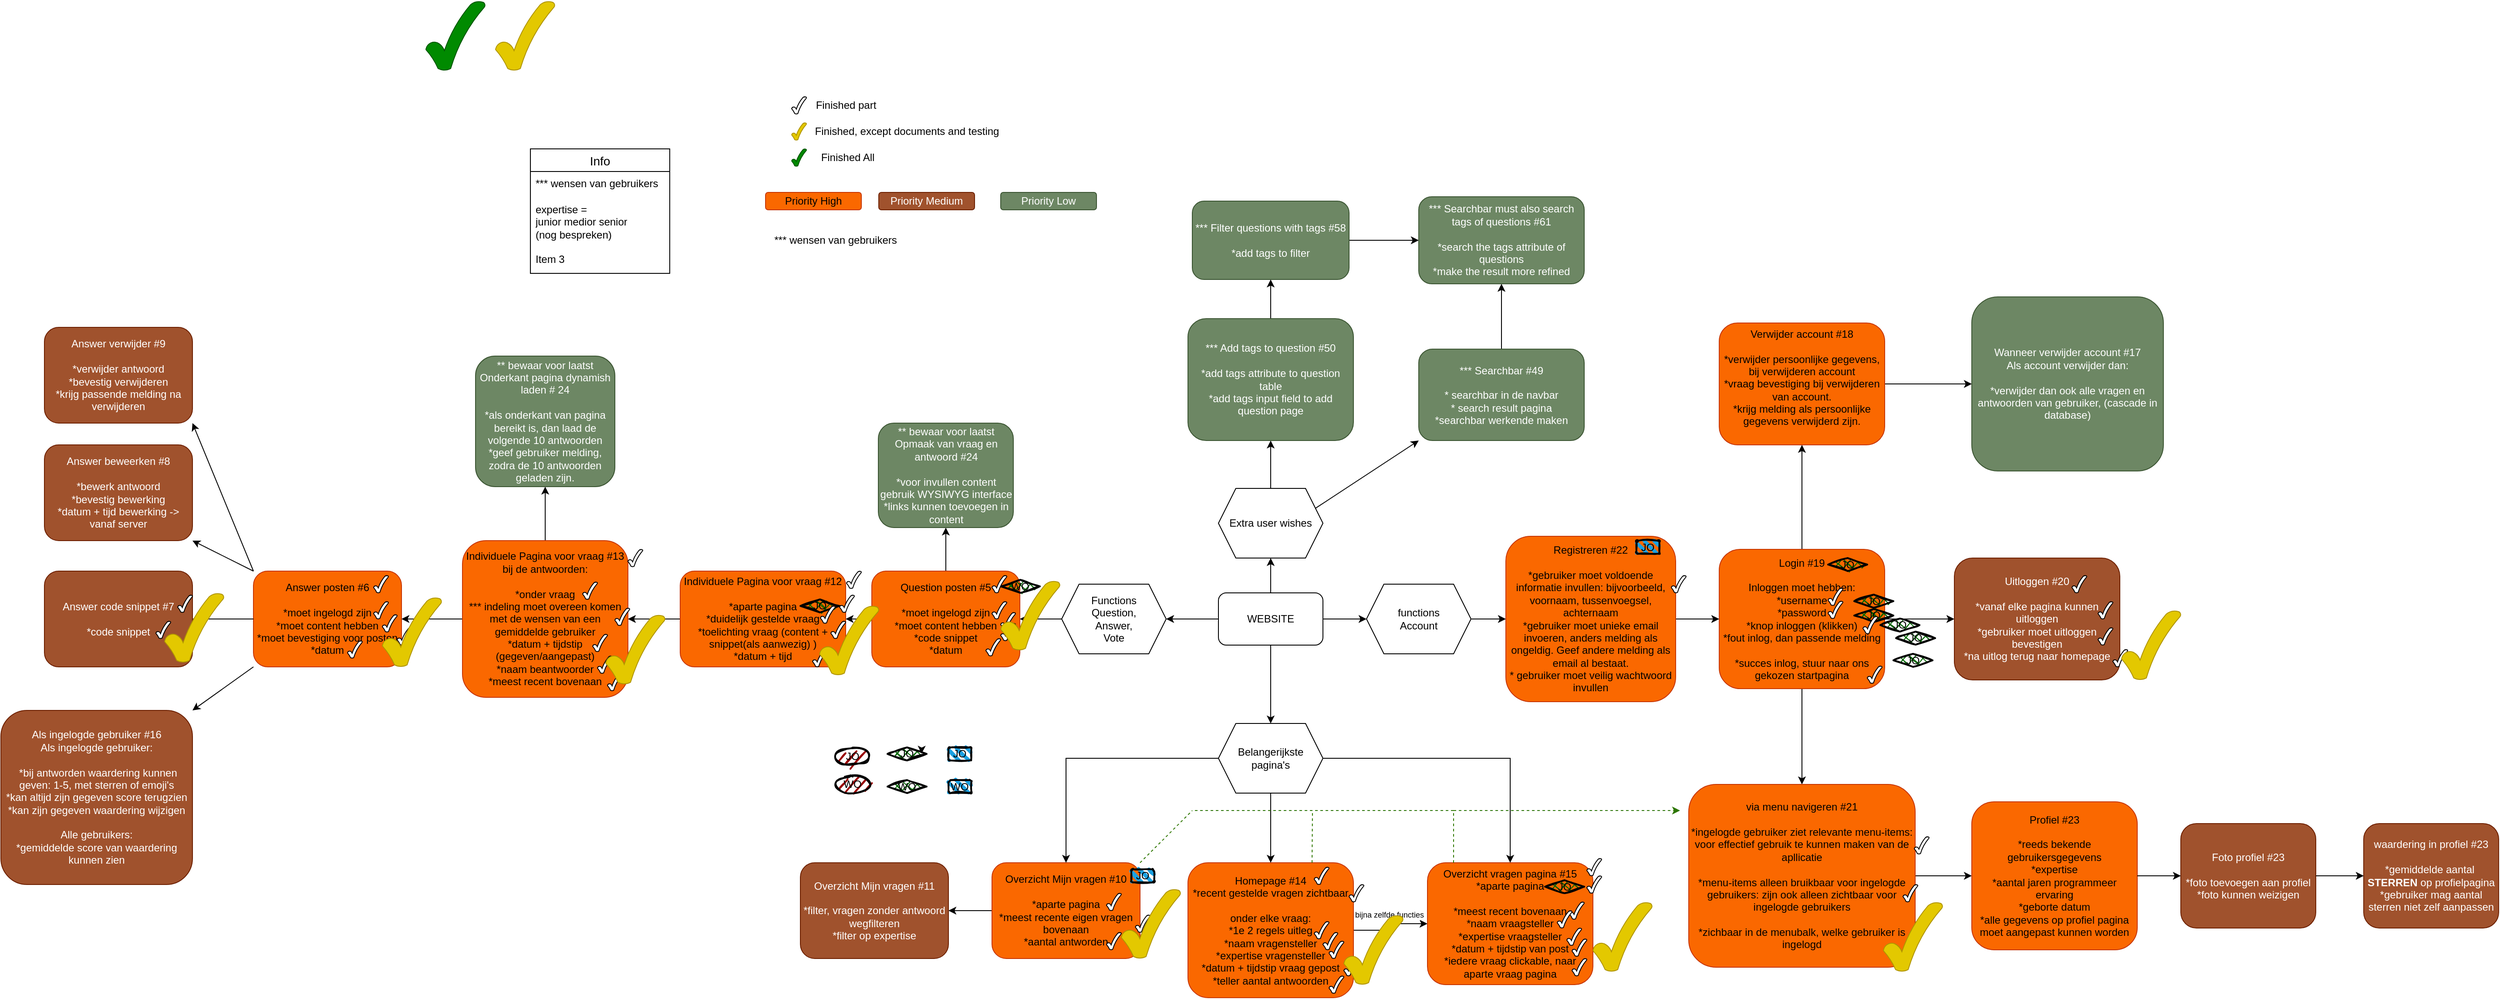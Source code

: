 <mxfile version="22.1.2" type="device">
  <diagram id="6a731a19-8d31-9384-78a2-239565b7b9f0" name="Page-1">
    <mxGraphModel dx="2351" dy="1517" grid="1" gridSize="10" guides="1" tooltips="1" connect="1" arrows="1" fold="1" page="1" pageScale="1" pageWidth="1169" pageHeight="827" background="none" math="0" shadow="0">
      <root>
        <mxCell id="0" />
        <mxCell id="1" parent="0" />
        <mxCell id="FL3YbgtqlbnrUZLv0sxy-45" style="edgeStyle=orthogonalEdgeStyle;rounded=0;orthogonalLoop=1;jettySize=auto;html=1;" parent="1" source="M_1OYRwfYRD-l1oRpGzC-1781" target="FL3YbgtqlbnrUZLv0sxy-44" edge="1">
          <mxGeometry relative="1" as="geometry" />
        </mxCell>
        <mxCell id="Dk5RrPsjVT2pVgMSKJrc-2" style="edgeStyle=orthogonalEdgeStyle;rounded=0;orthogonalLoop=1;jettySize=auto;html=1;" parent="1" source="M_1OYRwfYRD-l1oRpGzC-1781" target="Dk5RrPsjVT2pVgMSKJrc-1" edge="1">
          <mxGeometry relative="1" as="geometry" />
        </mxCell>
        <mxCell id="Dk5RrPsjVT2pVgMSKJrc-17" style="edgeStyle=orthogonalEdgeStyle;rounded=0;orthogonalLoop=1;jettySize=auto;html=1;" parent="1" source="M_1OYRwfYRD-l1oRpGzC-1781" target="Dk5RrPsjVT2pVgMSKJrc-16" edge="1">
          <mxGeometry relative="1" as="geometry" />
        </mxCell>
        <mxCell id="Dk5RrPsjVT2pVgMSKJrc-20" style="edgeStyle=orthogonalEdgeStyle;rounded=0;orthogonalLoop=1;jettySize=auto;html=1;" parent="1" source="M_1OYRwfYRD-l1oRpGzC-1781" target="Dk5RrPsjVT2pVgMSKJrc-19" edge="1">
          <mxGeometry relative="1" as="geometry" />
        </mxCell>
        <mxCell id="M_1OYRwfYRD-l1oRpGzC-1781" value="WEBSITE" style="rounded=1;whiteSpace=wrap;html=1;" parent="1" vertex="1">
          <mxGeometry x="510" y="310" width="120" height="60" as="geometry" />
        </mxCell>
        <mxCell id="FL3YbgtqlbnrUZLv0sxy-42" style="edgeStyle=orthogonalEdgeStyle;rounded=0;orthogonalLoop=1;jettySize=auto;html=1;" parent="1" source="M_1OYRwfYRD-l1oRpGzC-1782" target="M_1OYRwfYRD-l1oRpGzC-1803" edge="1">
          <mxGeometry relative="1" as="geometry" />
        </mxCell>
        <mxCell id="FL3YbgtqlbnrUZLv0sxy-88" style="edgeStyle=orthogonalEdgeStyle;rounded=0;orthogonalLoop=1;jettySize=auto;html=1;" parent="1" source="M_1OYRwfYRD-l1oRpGzC-1782" target="FL3YbgtqlbnrUZLv0sxy-39" edge="1">
          <mxGeometry relative="1" as="geometry" />
        </mxCell>
        <mxCell id="M_1OYRwfYRD-l1oRpGzC-1782" value="Question posten #5&lt;br&gt;&lt;br&gt;*moet ingelogd zijn&lt;br&gt;*moet content hebben&lt;br&gt;*code snippet&lt;br&gt;*datum" style="rounded=1;whiteSpace=wrap;html=1;fillColor=#fa6800;strokeColor=#C73500;fontColor=#000000;" parent="1" vertex="1">
          <mxGeometry x="112" y="285" width="170" height="110" as="geometry" />
        </mxCell>
        <mxCell id="M_1OYRwfYRD-l1oRpGzC-1783" value="Answer posten #6&lt;br&gt;&lt;br&gt;*moet ingelogd zijn&lt;br&gt;*moet content hebben&lt;br&gt;*moet bevestiging voor posten&lt;br&gt;*datum" style="rounded=1;whiteSpace=wrap;html=1;fillColor=#fa6800;strokeColor=#C73500;fontColor=#000000;" parent="1" vertex="1">
          <mxGeometry x="-598" y="285" width="170" height="110" as="geometry" />
        </mxCell>
        <mxCell id="M_1OYRwfYRD-l1oRpGzC-1789" value="Answer code snippet #7&lt;br&gt;&lt;br&gt;*code snippet" style="rounded=1;whiteSpace=wrap;html=1;fillColor=#a0522d;strokeColor=#6D1F00;fontColor=#ffffff;" parent="1" vertex="1">
          <mxGeometry x="-838" y="285" width="170" height="110" as="geometry" />
        </mxCell>
        <mxCell id="M_1OYRwfYRD-l1oRpGzC-1790" value="" style="endArrow=classic;html=1;rounded=0;exitX=0;exitY=0.5;exitDx=0;exitDy=0;entryX=1;entryY=0.5;entryDx=0;entryDy=0;" parent="1" source="M_1OYRwfYRD-l1oRpGzC-1783" target="M_1OYRwfYRD-l1oRpGzC-1789" edge="1">
          <mxGeometry width="50" height="50" relative="1" as="geometry">
            <mxPoint x="-478" y="445" as="sourcePoint" />
            <mxPoint x="-428" y="395" as="targetPoint" />
          </mxGeometry>
        </mxCell>
        <mxCell id="M_1OYRwfYRD-l1oRpGzC-1791" value="Priority High" style="rounded=1;whiteSpace=wrap;html=1;fillColor=#fa6800;strokeColor=#C73500;fontColor=#000000;" parent="1" vertex="1">
          <mxGeometry x="-10" y="-150" width="110" height="20" as="geometry" />
        </mxCell>
        <mxCell id="M_1OYRwfYRD-l1oRpGzC-1792" value="Priority Medium" style="rounded=1;whiteSpace=wrap;html=1;fillColor=#a0522d;strokeColor=#6D1F00;fontColor=#ffffff;" parent="1" vertex="1">
          <mxGeometry x="120" y="-150" width="110" height="20" as="geometry" />
        </mxCell>
        <mxCell id="M_1OYRwfYRD-l1oRpGzC-1793" value="Priority Low" style="rounded=1;whiteSpace=wrap;html=1;fillColor=#6d8764;strokeColor=#3A5431;fontColor=#ffffff;" parent="1" vertex="1">
          <mxGeometry x="260" y="-150" width="110" height="20" as="geometry" />
        </mxCell>
        <mxCell id="M_1OYRwfYRD-l1oRpGzC-1794" value="Answer beweerken #8&lt;br&gt;&lt;br&gt;*bewerk antwoord&lt;br&gt;*bevestig bewerking&lt;br&gt;*datum + tijd bewerking -&amp;gt; vanaf server" style="rounded=1;whiteSpace=wrap;html=1;fillColor=#a0522d;strokeColor=#6D1F00;fontColor=#ffffff;" parent="1" vertex="1">
          <mxGeometry x="-838" y="140" width="170" height="110" as="geometry" />
        </mxCell>
        <mxCell id="M_1OYRwfYRD-l1oRpGzC-1796" value="Answer verwijder #9&lt;br&gt;&lt;br&gt;*verwijder antwoord&lt;br&gt;*bevestig verwijderen&lt;br&gt;*krijg passende melding na verwijderen" style="rounded=1;whiteSpace=wrap;html=1;fillColor=#a0522d;strokeColor=#6D1F00;fontColor=#ffffff;" parent="1" vertex="1">
          <mxGeometry x="-838" y="5" width="170" height="110" as="geometry" />
        </mxCell>
        <mxCell id="FL3YbgtqlbnrUZLv0sxy-50" style="edgeStyle=orthogonalEdgeStyle;rounded=0;orthogonalLoop=1;jettySize=auto;html=1;" parent="1" source="M_1OYRwfYRD-l1oRpGzC-1798" target="M_1OYRwfYRD-l1oRpGzC-1801" edge="1">
          <mxGeometry relative="1" as="geometry" />
        </mxCell>
        <mxCell id="M_1OYRwfYRD-l1oRpGzC-1798" value="Overzicht Mijn vragen #10&lt;br&gt;&lt;br&gt;*aparte pagina&lt;br&gt;*meest recente eigen vragen bovenaan&lt;br&gt;*aantal antworden" style="rounded=1;whiteSpace=wrap;html=1;fillColor=#fa6800;strokeColor=#C73500;fontColor=#000000;" parent="1" vertex="1">
          <mxGeometry x="250" y="620" width="170" height="110" as="geometry" />
        </mxCell>
        <mxCell id="M_1OYRwfYRD-l1oRpGzC-1801" value="Overzicht Mijn vragen #11&lt;br&gt;&lt;br&gt;*filter, vragen zonder antwoord wegfilteren&lt;br&gt;*filter op expertise" style="rounded=1;whiteSpace=wrap;html=1;fillColor=#a0522d;strokeColor=#6D1F00;fontColor=#ffffff;" parent="1" vertex="1">
          <mxGeometry x="30" y="620" width="170" height="110" as="geometry" />
        </mxCell>
        <mxCell id="FL3YbgtqlbnrUZLv0sxy-5" style="edgeStyle=orthogonalEdgeStyle;rounded=0;orthogonalLoop=1;jettySize=auto;html=1;entryX=1;entryY=0.5;entryDx=0;entryDy=0;" parent="1" source="M_1OYRwfYRD-l1oRpGzC-1803" target="FL3YbgtqlbnrUZLv0sxy-4" edge="1">
          <mxGeometry relative="1" as="geometry" />
        </mxCell>
        <mxCell id="M_1OYRwfYRD-l1oRpGzC-1803" value="Individuele Pagina voor vraag #12&lt;br&gt;&lt;br&gt;*aparte pagina&lt;br&gt;*duidelijk gestelde vraag&lt;br&gt;*toelichting vraag (content + snippet(als aanwezig) )&lt;br&gt;*datum + tijd" style="rounded=1;whiteSpace=wrap;html=1;fillColor=#fa6800;strokeColor=#C73500;fontColor=#000000;" parent="1" vertex="1">
          <mxGeometry x="-108" y="285" width="190" height="110" as="geometry" />
        </mxCell>
        <mxCell id="FL3YbgtqlbnrUZLv0sxy-43" style="edgeStyle=orthogonalEdgeStyle;rounded=0;orthogonalLoop=1;jettySize=auto;html=1;" parent="1" source="FL3YbgtqlbnrUZLv0sxy-4" target="M_1OYRwfYRD-l1oRpGzC-1783" edge="1">
          <mxGeometry relative="1" as="geometry" />
        </mxCell>
        <mxCell id="FL3YbgtqlbnrUZLv0sxy-89" style="edgeStyle=orthogonalEdgeStyle;rounded=0;orthogonalLoop=1;jettySize=auto;html=1;" parent="1" source="FL3YbgtqlbnrUZLv0sxy-4" target="FL3YbgtqlbnrUZLv0sxy-40" edge="1">
          <mxGeometry relative="1" as="geometry" />
        </mxCell>
        <mxCell id="FL3YbgtqlbnrUZLv0sxy-4" value="Individuele Pagina voor vraag #13&lt;br&gt;bij de antwoorden:&lt;br&gt;&lt;br&gt;*onder vraag&lt;br&gt;*** indeling moet overeen komen met de wensen van een gemiddelde gebruiker&lt;br&gt;*datum + tijdstip (gegeven/aangepast)&lt;br&gt;*naam beantwoorder&lt;br&gt;*meest recent bovenaan" style="rounded=1;whiteSpace=wrap;html=1;fillColor=#fa6800;strokeColor=#C73500;fontColor=#000000;" parent="1" vertex="1">
          <mxGeometry x="-358" y="250" width="190" height="180" as="geometry" />
        </mxCell>
        <mxCell id="FL3YbgtqlbnrUZLv0sxy-6" value="*** wensen van gebruikers" style="text;html=1;align=center;verticalAlign=middle;resizable=0;points=[];autosize=1;strokeColor=none;fillColor=none;" parent="1" vertex="1">
          <mxGeometry x="-10" y="-110" width="160" height="30" as="geometry" />
        </mxCell>
        <mxCell id="FL3YbgtqlbnrUZLv0sxy-18" style="edgeStyle=orthogonalEdgeStyle;rounded=0;orthogonalLoop=1;jettySize=auto;html=1;" parent="1" source="FL3YbgtqlbnrUZLv0sxy-7" target="FL3YbgtqlbnrUZLv0sxy-9" edge="1">
          <mxGeometry relative="1" as="geometry" />
        </mxCell>
        <mxCell id="FL3YbgtqlbnrUZLv0sxy-19" value="bijna zelfde functies" style="edgeLabel;html=1;align=center;verticalAlign=middle;resizable=0;points=[];fontSize=9;" parent="FL3YbgtqlbnrUZLv0sxy-18" vertex="1" connectable="0">
          <mxGeometry x="0.195" y="3" relative="1" as="geometry">
            <mxPoint x="-7" y="-7" as="offset" />
          </mxGeometry>
        </mxCell>
        <mxCell id="FL3YbgtqlbnrUZLv0sxy-7" value="Homepage #14&lt;br&gt;*recent gestelde vragen zichtbaar&lt;br&gt;&lt;br&gt;onder elke vraag:&lt;br&gt;*1e 2 regels uitleg&lt;br&gt;*naam vragensteller&lt;br&gt;*expertise vragensteller&lt;br&gt;*datum + tijdstip vraag gepost&lt;br&gt;*teller aantal antwoorden" style="rounded=1;whiteSpace=wrap;html=1;fillColor=#fa6800;strokeColor=#C73500;fontColor=#000000;" parent="1" vertex="1">
          <mxGeometry x="475" y="620" width="190" height="155" as="geometry" />
        </mxCell>
        <mxCell id="FL3YbgtqlbnrUZLv0sxy-9" value="Overzicht vragen pagina #15&lt;br&gt;*aparte pagina&lt;br&gt;&lt;br&gt;*meest recent bovenaan&lt;br&gt;*naam vraagsteller&lt;br&gt;*expertise vraagsteller&lt;br&gt;*datum + tijdstip van post&lt;br&gt;*iedere vraag clickable, naar aparte vraag pagina" style="rounded=1;whiteSpace=wrap;html=1;fillColor=#fa6800;strokeColor=#C73500;fontColor=#000000;" parent="1" vertex="1">
          <mxGeometry x="750" y="620" width="190" height="140" as="geometry" />
        </mxCell>
        <mxCell id="FL3YbgtqlbnrUZLv0sxy-14" value="Info" style="swimlane;fontStyle=0;childLayout=stackLayout;horizontal=1;startSize=26;horizontalStack=0;resizeParent=1;resizeParentMax=0;resizeLast=0;collapsible=1;marginBottom=0;align=center;fontSize=14;" parent="1" vertex="1">
          <mxGeometry x="-280" y="-200" width="160" height="143" as="geometry" />
        </mxCell>
        <mxCell id="FL3YbgtqlbnrUZLv0sxy-15" value="*** wensen van gebruikers" style="text;strokeColor=none;fillColor=none;spacingLeft=4;spacingRight=4;overflow=hidden;rotatable=0;points=[[0,0.5],[1,0.5]];portConstraint=eastwest;fontSize=12;whiteSpace=wrap;html=1;" parent="FL3YbgtqlbnrUZLv0sxy-14" vertex="1">
          <mxGeometry y="26" width="160" height="30" as="geometry" />
        </mxCell>
        <mxCell id="FL3YbgtqlbnrUZLv0sxy-16" value="expertise = &lt;br&gt;junior medior senior &lt;br&gt;(nog bespreken)" style="text;strokeColor=none;fillColor=none;spacingLeft=4;spacingRight=4;overflow=hidden;rotatable=0;points=[[0,0.5],[1,0.5]];portConstraint=eastwest;fontSize=12;whiteSpace=wrap;html=1;" parent="FL3YbgtqlbnrUZLv0sxy-14" vertex="1">
          <mxGeometry y="56" width="160" height="57" as="geometry" />
        </mxCell>
        <mxCell id="FL3YbgtqlbnrUZLv0sxy-17" value="Item 3" style="text;strokeColor=none;fillColor=none;spacingLeft=4;spacingRight=4;overflow=hidden;rotatable=0;points=[[0,0.5],[1,0.5]];portConstraint=eastwest;fontSize=12;whiteSpace=wrap;html=1;" parent="FL3YbgtqlbnrUZLv0sxy-14" vertex="1">
          <mxGeometry y="113" width="160" height="30" as="geometry" />
        </mxCell>
        <mxCell id="FL3YbgtqlbnrUZLv0sxy-20" value="Als ingelogde gebruiker #16&lt;br&gt;Als ingelogde gebruiker:&lt;br&gt;&lt;br&gt;&amp;nbsp;*bij antworden waardering kunnen geven: 1-5, met sterren of emoji&#39;s&lt;br&gt;*kan altijd zijn gegeven score terugzien&lt;br&gt;*kan zijn gegeven waardering wijzigen&lt;br&gt;&lt;br&gt;Alle gebruikers:&lt;br&gt;*gemiddelde score van waardering kunnen zien" style="rounded=1;whiteSpace=wrap;html=1;fillColor=#a0522d;strokeColor=#6D1F00;fontColor=#ffffff;" parent="1" vertex="1">
          <mxGeometry x="-888" y="445" width="220" height="200" as="geometry" />
        </mxCell>
        <mxCell id="FL3YbgtqlbnrUZLv0sxy-23" value="Wanneer verwijder account #17&lt;br&gt;Als account verwijder dan:&lt;br&gt;&lt;br&gt;*verwijder dan ook alle vragen en antwoorden van gebruiker, (cascade in database)" style="rounded=1;whiteSpace=wrap;html=1;fillColor=#6d8764;strokeColor=#3A5431;fontColor=#ffffff;" parent="1" vertex="1">
          <mxGeometry x="1375" y="-30" width="220" height="200" as="geometry" />
        </mxCell>
        <mxCell id="FL3YbgtqlbnrUZLv0sxy-26" style="edgeStyle=orthogonalEdgeStyle;rounded=0;orthogonalLoop=1;jettySize=auto;html=1;" parent="1" source="FL3YbgtqlbnrUZLv0sxy-24" target="FL3YbgtqlbnrUZLv0sxy-23" edge="1">
          <mxGeometry relative="1" as="geometry" />
        </mxCell>
        <mxCell id="FL3YbgtqlbnrUZLv0sxy-24" value="Verwijder account #18&lt;br&gt;&lt;br&gt;*verwijder persoonlijke gegevens, bij verwijderen account&lt;br&gt;*vraag bevestiging bij verwijderen van account.&lt;br&gt;*krijg melding als persoonlijke gegevens verwijderd zijn.&lt;br&gt;&lt;br&gt;" style="rounded=1;whiteSpace=wrap;html=1;fillColor=#fa6800;strokeColor=#C73500;fontColor=#000000;" parent="1" vertex="1">
          <mxGeometry x="1085" width="190" height="140" as="geometry" />
        </mxCell>
        <mxCell id="FL3YbgtqlbnrUZLv0sxy-30" style="edgeStyle=orthogonalEdgeStyle;rounded=0;orthogonalLoop=1;jettySize=auto;html=1;" parent="1" source="FL3YbgtqlbnrUZLv0sxy-27" target="FL3YbgtqlbnrUZLv0sxy-29" edge="1">
          <mxGeometry relative="1" as="geometry" />
        </mxCell>
        <mxCell id="FL3YbgtqlbnrUZLv0sxy-59" style="edgeStyle=orthogonalEdgeStyle;rounded=0;orthogonalLoop=1;jettySize=auto;html=1;" parent="1" source="FL3YbgtqlbnrUZLv0sxy-27" target="FL3YbgtqlbnrUZLv0sxy-31" edge="1">
          <mxGeometry relative="1" as="geometry" />
        </mxCell>
        <mxCell id="FL3YbgtqlbnrUZLv0sxy-60" style="edgeStyle=orthogonalEdgeStyle;rounded=0;orthogonalLoop=1;jettySize=auto;html=1;" parent="1" source="FL3YbgtqlbnrUZLv0sxy-27" target="FL3YbgtqlbnrUZLv0sxy-24" edge="1">
          <mxGeometry relative="1" as="geometry" />
        </mxCell>
        <mxCell id="FL3YbgtqlbnrUZLv0sxy-27" value="Login #19&lt;br&gt;&lt;br&gt;Inloggen moet hebben:&lt;br&gt;*username&lt;br&gt;*password&lt;br&gt;*knop inloggen (klikken)&lt;br&gt;*fout inlog, dan passende melding&lt;br&gt;&lt;br&gt;*succes inlog, stuur naar ons gekozen startpagina" style="rounded=1;whiteSpace=wrap;html=1;fillColor=#fa6800;strokeColor=#C73500;fontColor=#000000;" parent="1" vertex="1">
          <mxGeometry x="1085" y="260" width="190" height="160" as="geometry" />
        </mxCell>
        <mxCell id="FL3YbgtqlbnrUZLv0sxy-29" value="Uitloggen #20&lt;br&gt;&lt;br&gt;*vanaf elke pagina kunnen uitloggen&lt;br&gt;*gebruiker moet uitloggen bevestigen&lt;br&gt;*na uitlog terug naar homepage" style="rounded=1;whiteSpace=wrap;html=1;fillColor=#a0522d;strokeColor=#6D1F00;fontColor=#ffffff;" parent="1" vertex="1">
          <mxGeometry x="1355" y="270" width="190" height="140" as="geometry" />
        </mxCell>
        <mxCell id="FL3YbgtqlbnrUZLv0sxy-61" style="edgeStyle=orthogonalEdgeStyle;rounded=0;orthogonalLoop=1;jettySize=auto;html=1;" parent="1" source="FL3YbgtqlbnrUZLv0sxy-31" target="FL3YbgtqlbnrUZLv0sxy-35" edge="1">
          <mxGeometry relative="1" as="geometry" />
        </mxCell>
        <mxCell id="FL3YbgtqlbnrUZLv0sxy-31" value="via menu navigeren #21&lt;br&gt;&lt;br&gt;*ingelogde gebruiker ziet relevante menu-items: voor effectief gebruik te kunnen maken van de apllicatie&lt;br&gt;&lt;br&gt;*menu-items alleen bruikbaar voor ingelogde gebruikers: zijn ook alleen zichtbaar voor ingelogde gebruikers&lt;br&gt;&lt;br&gt;*zichbaar in de menubalk, welke gebruiker is ingelogd" style="rounded=1;whiteSpace=wrap;html=1;fillColor=#fa6800;strokeColor=#C73500;fontColor=#000000;" parent="1" vertex="1">
          <mxGeometry x="1050" y="530" width="260" height="210" as="geometry" />
        </mxCell>
        <mxCell id="FL3YbgtqlbnrUZLv0sxy-58" style="edgeStyle=orthogonalEdgeStyle;rounded=0;orthogonalLoop=1;jettySize=auto;html=1;" parent="1" source="FL3YbgtqlbnrUZLv0sxy-33" target="FL3YbgtqlbnrUZLv0sxy-27" edge="1">
          <mxGeometry relative="1" as="geometry" />
        </mxCell>
        <mxCell id="FL3YbgtqlbnrUZLv0sxy-33" value="Registreren #22&lt;br&gt;&lt;br&gt;*gebruiker moet voldoende informatie invullen: bijvoorbeeld, voornaam, tussenvoegsel, achternaam&lt;br&gt;*gebruiker moet unieke email invoeren, anders melding als ongeldig. Geef andere melding als email al bestaat.&lt;br&gt;* gebruiker moet veilig wachtwoord invullen&lt;br&gt;" style="rounded=1;whiteSpace=wrap;html=1;fillColor=#fa6800;strokeColor=#C73500;fontColor=#000000;" parent="1" vertex="1">
          <mxGeometry x="840" y="245" width="195" height="190" as="geometry" />
        </mxCell>
        <mxCell id="FL3YbgtqlbnrUZLv0sxy-35" value="Profiel #23&lt;br&gt;&lt;br&gt;*reeds bekende gebruikersgegevens&lt;br&gt;*expertise&lt;br&gt;*aantal jaren programmeer ervaring&lt;br&gt;*geborte datum&lt;br&gt;*alle gegevens op profiel pagina moet aangepast kunnen worden&lt;br&gt;" style="rounded=1;whiteSpace=wrap;html=1;fillColor=#fa6800;strokeColor=#C73500;fontColor=#000000;" parent="1" vertex="1">
          <mxGeometry x="1375" y="550" width="190" height="170" as="geometry" />
        </mxCell>
        <mxCell id="FL3YbgtqlbnrUZLv0sxy-36" value="Foto profiel #23&lt;br&gt;&lt;br&gt;*foto toevoegen aan profiel&lt;br&gt;*foto kunnen weizigen" style="rounded=1;whiteSpace=wrap;html=1;fillColor=#a0522d;strokeColor=#6D1F00;fontColor=#ffffff;" parent="1" vertex="1">
          <mxGeometry x="1615" y="575" width="155" height="120" as="geometry" />
        </mxCell>
        <mxCell id="FL3YbgtqlbnrUZLv0sxy-38" value="waardering in profiel #23&lt;br&gt;&lt;br&gt;*gemiddelde aantal&amp;nbsp; &lt;b&gt;STERREN &lt;/b&gt;op profielpagina&lt;br&gt;*gebruiker mag aantal sterren niet zelf aanpassen" style="rounded=1;whiteSpace=wrap;html=1;fillColor=#a0522d;strokeColor=#6D1F00;fontColor=#ffffff;" parent="1" vertex="1">
          <mxGeometry x="1825" y="575" width="155" height="120" as="geometry" />
        </mxCell>
        <mxCell id="FL3YbgtqlbnrUZLv0sxy-39" value="** bewaar voor laatst&lt;br&gt;Opmaak van vraag en antwoord #24&lt;br&gt;&lt;br&gt;*voor invullen content gebruik&amp;nbsp;WYSIWYG interface&lt;br&gt;*links kunnen toevoegen in content" style="rounded=1;whiteSpace=wrap;html=1;fillColor=#6d8764;strokeColor=#3A5431;fontColor=#ffffff;" parent="1" vertex="1">
          <mxGeometry x="119.5" y="115" width="155" height="120" as="geometry" />
        </mxCell>
        <mxCell id="FL3YbgtqlbnrUZLv0sxy-40" value="** bewaar voor laatst&lt;br&gt;Onderkant pagina dynamish laden # 24&lt;br&gt;&lt;br&gt;*als onderkant van pagina bereikt is, dan laad de volgende 10 antwoorden&lt;br&gt;*geef gebruiker melding, zodra de 10 antwoorden geladen zijn.&lt;br&gt;" style="rounded=1;whiteSpace=wrap;html=1;fillColor=#6d8764;strokeColor=#3A5431;fontColor=#ffffff;" parent="1" vertex="1">
          <mxGeometry x="-343" y="38" width="160" height="150" as="geometry" />
        </mxCell>
        <mxCell id="FL3YbgtqlbnrUZLv0sxy-46" style="edgeStyle=orthogonalEdgeStyle;rounded=0;orthogonalLoop=1;jettySize=auto;html=1;" parent="1" source="FL3YbgtqlbnrUZLv0sxy-44" target="FL3YbgtqlbnrUZLv0sxy-7" edge="1">
          <mxGeometry relative="1" as="geometry" />
        </mxCell>
        <mxCell id="FL3YbgtqlbnrUZLv0sxy-48" style="edgeStyle=orthogonalEdgeStyle;rounded=0;orthogonalLoop=1;jettySize=auto;html=1;" parent="1" source="FL3YbgtqlbnrUZLv0sxy-44" target="M_1OYRwfYRD-l1oRpGzC-1798" edge="1">
          <mxGeometry relative="1" as="geometry" />
        </mxCell>
        <mxCell id="FL3YbgtqlbnrUZLv0sxy-49" style="edgeStyle=orthogonalEdgeStyle;rounded=0;orthogonalLoop=1;jettySize=auto;html=1;" parent="1" source="FL3YbgtqlbnrUZLv0sxy-44" target="FL3YbgtqlbnrUZLv0sxy-9" edge="1">
          <mxGeometry relative="1" as="geometry" />
        </mxCell>
        <mxCell id="FL3YbgtqlbnrUZLv0sxy-44" value="Belangerijkste pagina&#39;s" style="shape=hexagon;perimeter=hexagonPerimeter2;whiteSpace=wrap;html=1;fixedSize=1;" parent="1" vertex="1">
          <mxGeometry x="510" y="460" width="120" height="80" as="geometry" />
        </mxCell>
        <mxCell id="FL3YbgtqlbnrUZLv0sxy-51" value="" style="endArrow=classic;html=1;rounded=0;exitX=0;exitY=1;exitDx=0;exitDy=0;entryX=1;entryY=0;entryDx=0;entryDy=0;" parent="1" source="M_1OYRwfYRD-l1oRpGzC-1783" target="FL3YbgtqlbnrUZLv0sxy-20" edge="1">
          <mxGeometry width="50" height="50" relative="1" as="geometry">
            <mxPoint x="-588" y="350" as="sourcePoint" />
            <mxPoint x="-658" y="350" as="targetPoint" />
          </mxGeometry>
        </mxCell>
        <mxCell id="FL3YbgtqlbnrUZLv0sxy-52" value="" style="endArrow=classic;html=1;rounded=0;exitX=0;exitY=0;exitDx=0;exitDy=0;entryX=1;entryY=1;entryDx=0;entryDy=0;" parent="1" source="M_1OYRwfYRD-l1oRpGzC-1783" target="M_1OYRwfYRD-l1oRpGzC-1794" edge="1">
          <mxGeometry width="50" height="50" relative="1" as="geometry">
            <mxPoint x="-578" y="360" as="sourcePoint" />
            <mxPoint x="-648" y="360" as="targetPoint" />
          </mxGeometry>
        </mxCell>
        <mxCell id="FL3YbgtqlbnrUZLv0sxy-56" value="" style="endArrow=classic;html=1;rounded=0;exitX=0;exitY=0;exitDx=0;exitDy=0;entryX=1;entryY=1;entryDx=0;entryDy=0;" parent="1" source="M_1OYRwfYRD-l1oRpGzC-1783" target="M_1OYRwfYRD-l1oRpGzC-1796" edge="1">
          <mxGeometry width="50" height="50" relative="1" as="geometry">
            <mxPoint x="-568" y="83" as="sourcePoint" />
            <mxPoint x="-638" y="48" as="targetPoint" />
          </mxGeometry>
        </mxCell>
        <mxCell id="FL3YbgtqlbnrUZLv0sxy-63" value="" style="endArrow=none;html=1;rounded=0;exitX=1;exitY=0;exitDx=0;exitDy=0;dashed=1;fillColor=#60a917;strokeColor=#2D7600;" parent="1" source="M_1OYRwfYRD-l1oRpGzC-1798" edge="1">
          <mxGeometry width="50" height="50" relative="1" as="geometry">
            <mxPoint x="610" y="650" as="sourcePoint" />
            <mxPoint x="480" y="560" as="targetPoint" />
          </mxGeometry>
        </mxCell>
        <mxCell id="FL3YbgtqlbnrUZLv0sxy-64" value="" style="endArrow=none;html=1;rounded=0;dashed=1;fillColor=#60a917;strokeColor=#2D7600;" parent="1" edge="1">
          <mxGeometry width="50" height="50" relative="1" as="geometry">
            <mxPoint x="780" y="560" as="sourcePoint" />
            <mxPoint x="480" y="560" as="targetPoint" />
          </mxGeometry>
        </mxCell>
        <mxCell id="FL3YbgtqlbnrUZLv0sxy-66" value="" style="endArrow=none;html=1;rounded=0;exitX=0.75;exitY=0;exitDx=0;exitDy=0;dashed=1;fillColor=#60a917;strokeColor=#2D7600;" parent="1" source="FL3YbgtqlbnrUZLv0sxy-7" edge="1">
          <mxGeometry width="50" height="50" relative="1" as="geometry">
            <mxPoint x="430" y="630" as="sourcePoint" />
            <mxPoint x="618" y="560" as="targetPoint" />
          </mxGeometry>
        </mxCell>
        <mxCell id="FL3YbgtqlbnrUZLv0sxy-67" value="" style="endArrow=none;html=1;rounded=0;exitX=0.75;exitY=0;exitDx=0;exitDy=0;dashed=1;fillColor=#60a917;strokeColor=#2D7600;" parent="1" edge="1">
          <mxGeometry width="50" height="50" relative="1" as="geometry">
            <mxPoint x="780" y="620" as="sourcePoint" />
            <mxPoint x="780" y="560" as="targetPoint" />
          </mxGeometry>
        </mxCell>
        <mxCell id="FL3YbgtqlbnrUZLv0sxy-68" style="edgeStyle=orthogonalEdgeStyle;rounded=0;orthogonalLoop=1;jettySize=auto;html=1;dashed=1;fillColor=#60a917;strokeColor=#2D7600;" parent="1" edge="1">
          <mxGeometry relative="1" as="geometry">
            <mxPoint x="780" y="560" as="sourcePoint" />
            <mxPoint x="1040" y="560" as="targetPoint" />
          </mxGeometry>
        </mxCell>
        <mxCell id="FL3YbgtqlbnrUZLv0sxy-69" style="edgeStyle=orthogonalEdgeStyle;rounded=0;orthogonalLoop=1;jettySize=auto;html=1;exitX=1;exitY=0.5;exitDx=0;exitDy=0;" parent="1" source="FL3YbgtqlbnrUZLv0sxy-35" target="FL3YbgtqlbnrUZLv0sxy-36" edge="1">
          <mxGeometry relative="1" as="geometry">
            <mxPoint x="1320" y="645" as="sourcePoint" />
            <mxPoint x="1385" y="645" as="targetPoint" />
          </mxGeometry>
        </mxCell>
        <mxCell id="FL3YbgtqlbnrUZLv0sxy-70" style="edgeStyle=orthogonalEdgeStyle;rounded=0;orthogonalLoop=1;jettySize=auto;html=1;exitX=1;exitY=0.5;exitDx=0;exitDy=0;" parent="1" source="FL3YbgtqlbnrUZLv0sxy-36" target="FL3YbgtqlbnrUZLv0sxy-38" edge="1">
          <mxGeometry relative="1" as="geometry">
            <mxPoint x="1775" y="640" as="sourcePoint" />
            <mxPoint x="1625" y="645" as="targetPoint" />
          </mxGeometry>
        </mxCell>
        <mxCell id="Dk5RrPsjVT2pVgMSKJrc-14" style="edgeStyle=orthogonalEdgeStyle;rounded=0;orthogonalLoop=1;jettySize=auto;html=1;" parent="1" source="FL3YbgtqlbnrUZLv0sxy-93" target="Dk5RrPsjVT2pVgMSKJrc-5" edge="1">
          <mxGeometry relative="1" as="geometry" />
        </mxCell>
        <mxCell id="FL3YbgtqlbnrUZLv0sxy-93" value="*** Searchbar #49&lt;br&gt;&lt;br&gt;* searchbar in de navbar&lt;br&gt;* search result pagina&lt;br&gt;*searchbar werkende maken" style="rounded=1;whiteSpace=wrap;html=1;fillColor=#6d8764;strokeColor=#3A5431;fontColor=#ffffff;" parent="1" vertex="1">
          <mxGeometry x="740" y="30" width="190" height="105" as="geometry" />
        </mxCell>
        <mxCell id="Dk5RrPsjVT2pVgMSKJrc-6" style="edgeStyle=orthogonalEdgeStyle;rounded=0;orthogonalLoop=1;jettySize=auto;html=1;" parent="1" source="Dk5RrPsjVT2pVgMSKJrc-1" target="Dk5RrPsjVT2pVgMSKJrc-3" edge="1">
          <mxGeometry relative="1" as="geometry" />
        </mxCell>
        <mxCell id="Dk5RrPsjVT2pVgMSKJrc-1" value="Extra user wishes" style="shape=hexagon;perimeter=hexagonPerimeter2;whiteSpace=wrap;html=1;fixedSize=1;" parent="1" vertex="1">
          <mxGeometry x="510" y="190" width="120" height="80" as="geometry" />
        </mxCell>
        <mxCell id="Dk5RrPsjVT2pVgMSKJrc-13" style="edgeStyle=orthogonalEdgeStyle;rounded=0;orthogonalLoop=1;jettySize=auto;html=1;" parent="1" source="Dk5RrPsjVT2pVgMSKJrc-3" target="Dk5RrPsjVT2pVgMSKJrc-4" edge="1">
          <mxGeometry relative="1" as="geometry" />
        </mxCell>
        <mxCell id="Dk5RrPsjVT2pVgMSKJrc-3" value="*** Add tags to question #50&lt;br&gt;&lt;br&gt;*add tags attribute to question table&lt;br&gt;*add tags input field to add question page" style="rounded=1;whiteSpace=wrap;html=1;fillColor=#6d8764;strokeColor=#3A5431;fontColor=#ffffff;" parent="1" vertex="1">
          <mxGeometry x="475" y="-5" width="190" height="140" as="geometry" />
        </mxCell>
        <mxCell id="Dk5RrPsjVT2pVgMSKJrc-15" style="edgeStyle=orthogonalEdgeStyle;rounded=0;orthogonalLoop=1;jettySize=auto;html=1;" parent="1" source="Dk5RrPsjVT2pVgMSKJrc-4" target="Dk5RrPsjVT2pVgMSKJrc-5" edge="1">
          <mxGeometry relative="1" as="geometry" />
        </mxCell>
        <mxCell id="Dk5RrPsjVT2pVgMSKJrc-4" value="*** Filter questions with tags #58&lt;br&gt;&lt;br&gt;*add tags to filter" style="rounded=1;whiteSpace=wrap;html=1;fillColor=#6d8764;strokeColor=#3A5431;fontColor=#ffffff;" parent="1" vertex="1">
          <mxGeometry x="480" y="-140" width="180" height="90" as="geometry" />
        </mxCell>
        <mxCell id="Dk5RrPsjVT2pVgMSKJrc-5" value="*** Searchbar must also search tags of questions #61&lt;br&gt;&lt;br&gt;*search the tags attribute of questions&lt;br&gt;*make the result more refined" style="rounded=1;whiteSpace=wrap;html=1;fillColor=#6d8764;strokeColor=#3A5431;fontColor=#ffffff;" parent="1" vertex="1">
          <mxGeometry x="740" y="-145" width="190" height="100" as="geometry" />
        </mxCell>
        <mxCell id="Dk5RrPsjVT2pVgMSKJrc-9" value="" style="endArrow=classic;html=1;rounded=0;entryX=0;entryY=1;entryDx=0;entryDy=0;exitX=1;exitY=0.25;exitDx=0;exitDy=0;" parent="1" source="Dk5RrPsjVT2pVgMSKJrc-1" target="FL3YbgtqlbnrUZLv0sxy-93" edge="1">
          <mxGeometry width="50" height="50" relative="1" as="geometry">
            <mxPoint x="620" y="70" as="sourcePoint" />
            <mxPoint x="670" y="20" as="targetPoint" />
          </mxGeometry>
        </mxCell>
        <mxCell id="Dk5RrPsjVT2pVgMSKJrc-18" style="edgeStyle=orthogonalEdgeStyle;rounded=0;orthogonalLoop=1;jettySize=auto;html=1;" parent="1" source="Dk5RrPsjVT2pVgMSKJrc-16" target="FL3YbgtqlbnrUZLv0sxy-33" edge="1">
          <mxGeometry relative="1" as="geometry" />
        </mxCell>
        <mxCell id="Dk5RrPsjVT2pVgMSKJrc-16" value="functions&lt;br&gt;Account" style="shape=hexagon;perimeter=hexagonPerimeter2;whiteSpace=wrap;html=1;fixedSize=1;" parent="1" vertex="1">
          <mxGeometry x="680" y="300" width="120" height="80" as="geometry" />
        </mxCell>
        <mxCell id="Dk5RrPsjVT2pVgMSKJrc-21" style="edgeStyle=orthogonalEdgeStyle;rounded=0;orthogonalLoop=1;jettySize=auto;html=1;" parent="1" source="Dk5RrPsjVT2pVgMSKJrc-19" target="M_1OYRwfYRD-l1oRpGzC-1782" edge="1">
          <mxGeometry relative="1" as="geometry" />
        </mxCell>
        <mxCell id="Dk5RrPsjVT2pVgMSKJrc-19" value="Functions&lt;br&gt;Question,&lt;br&gt;Answer,&lt;br&gt;Vote" style="shape=hexagon;perimeter=hexagonPerimeter2;whiteSpace=wrap;html=1;fixedSize=1;" parent="1" vertex="1">
          <mxGeometry x="330" y="300" width="120" height="80" as="geometry" />
        </mxCell>
        <mxCell id="GBljs3B6MROnnrkz2wuk-1" value="WO" style="rhombus;whiteSpace=wrap;html=1;strokeWidth=2;fillWeight=-1;hachureGap=8;fillStyle=cross-hatch;fillColor=#006600;sketch=1;" parent="1" vertex="1">
          <mxGeometry x="130" y="525" width="45" height="15" as="geometry" />
        </mxCell>
        <mxCell id="GBljs3B6MROnnrkz2wuk-3" value="WO" style="rounded=1;whiteSpace=wrap;html=1;strokeWidth=2;fillWeight=4;hachureGap=8;hachureAngle=45;fillColor=#1ba1e2;sketch=1;" parent="1" vertex="1">
          <mxGeometry x="200" y="525" width="26.25" height="15" as="geometry" />
        </mxCell>
        <mxCell id="GBljs3B6MROnnrkz2wuk-4" value="WO" style="ellipse;whiteSpace=wrap;html=1;strokeWidth=2;fillWeight=2;hachureGap=8;fillColor=#990000;fillStyle=dots;sketch=1;" parent="1" vertex="1">
          <mxGeometry x="70" y="520" width="40" height="20" as="geometry" />
        </mxCell>
        <mxCell id="GBljs3B6MROnnrkz2wuk-5" value="JO" style="rhombus;whiteSpace=wrap;html=1;strokeWidth=2;fillWeight=-1;hachureGap=8;fillStyle=cross-hatch;fillColor=#006600;sketch=1;" parent="1" vertex="1">
          <mxGeometry x="130" y="487.5" width="45" height="15" as="geometry" />
        </mxCell>
        <mxCell id="GBljs3B6MROnnrkz2wuk-6" value="JO" style="ellipse;whiteSpace=wrap;html=1;strokeWidth=2;fillWeight=2;hachureGap=8;fillColor=#990000;fillStyle=dots;sketch=1;" parent="1" vertex="1">
          <mxGeometry x="70" y="487.5" width="40" height="20" as="geometry" />
        </mxCell>
        <mxCell id="GBljs3B6MROnnrkz2wuk-7" value="JO" style="rounded=1;whiteSpace=wrap;html=1;strokeWidth=2;fillWeight=4;hachureGap=8;hachureAngle=45;fillColor=#1ba1e2;sketch=1;" parent="1" vertex="1">
          <mxGeometry x="200" y="487.5" width="26.25" height="15" as="geometry" />
        </mxCell>
        <mxCell id="GBljs3B6MROnnrkz2wuk-8" value="JO" style="rhombus;whiteSpace=wrap;html=1;strokeWidth=2;fillWeight=-1;hachureGap=8;fillStyle=cross-hatch;fillColor=#006600;sketch=1;" parent="1" vertex="1">
          <mxGeometry x="1240" y="312" width="45" height="15" as="geometry" />
        </mxCell>
        <mxCell id="GBljs3B6MROnnrkz2wuk-9" value="JO" style="rhombus;whiteSpace=wrap;html=1;strokeWidth=2;fillWeight=-1;hachureGap=8;fillStyle=cross-hatch;fillColor=#006600;sketch=1;" parent="1" vertex="1">
          <mxGeometry x="885" y="640" width="45" height="15" as="geometry" />
        </mxCell>
        <mxCell id="GBljs3B6MROnnrkz2wuk-10" value="JO" style="rhombus;whiteSpace=wrap;html=1;strokeWidth=2;fillWeight=-1;hachureGap=8;fillStyle=cross-hatch;fillColor=#006600;sketch=1;" parent="1" vertex="1">
          <mxGeometry x="1240" y="328.5" width="45" height="15" as="geometry" />
        </mxCell>
        <mxCell id="GBljs3B6MROnnrkz2wuk-11" value="JO" style="rhombus;whiteSpace=wrap;html=1;strokeWidth=2;fillWeight=-1;hachureGap=8;fillStyle=cross-hatch;fillColor=#006600;sketch=1;" parent="1" vertex="1">
          <mxGeometry x="1270" y="339.5" width="45" height="15" as="geometry" />
        </mxCell>
        <mxCell id="GBljs3B6MROnnrkz2wuk-12" value="JO" style="rhombus;whiteSpace=wrap;html=1;strokeWidth=2;fillWeight=-1;hachureGap=8;fillStyle=cross-hatch;fillColor=#006600;sketch=1;" parent="1" vertex="1">
          <mxGeometry x="1288" y="354.5" width="45" height="15" as="geometry" />
        </mxCell>
        <mxCell id="GBljs3B6MROnnrkz2wuk-13" value="JO" style="rhombus;whiteSpace=wrap;html=1;strokeWidth=2;fillWeight=-1;hachureGap=8;fillStyle=cross-hatch;fillColor=#006600;sketch=1;" parent="1" vertex="1">
          <mxGeometry x="1210" y="270" width="45" height="15" as="geometry" />
        </mxCell>
        <mxCell id="GBljs3B6MROnnrkz2wuk-14" value="JO" style="rhombus;whiteSpace=wrap;html=1;strokeWidth=2;fillWeight=-1;hachureGap=8;fillStyle=cross-hatch;fillColor=#006600;sketch=1;" parent="1" vertex="1">
          <mxGeometry x="1285" y="380" width="45" height="15" as="geometry" />
        </mxCell>
        <mxCell id="GBljs3B6MROnnrkz2wuk-16" value="JO" style="rhombus;whiteSpace=wrap;html=1;strokeWidth=2;fillWeight=-1;hachureGap=8;fillStyle=cross-hatch;fillColor=#006600;sketch=1;" parent="1" vertex="1">
          <mxGeometry x="30" y="317.5" width="45" height="15" as="geometry" />
        </mxCell>
        <mxCell id="GBljs3B6MROnnrkz2wuk-17" style="edgeStyle=orthogonalEdgeStyle;rounded=0;orthogonalLoop=1;jettySize=auto;html=1;exitX=1;exitY=0;exitDx=0;exitDy=0;entryX=0.87;entryY=0.476;entryDx=0;entryDy=0;entryPerimeter=0;" parent="1" source="GBljs3B6MROnnrkz2wuk-5" target="GBljs3B6MROnnrkz2wuk-5" edge="1">
          <mxGeometry relative="1" as="geometry" />
        </mxCell>
        <mxCell id="GBljs3B6MROnnrkz2wuk-19" value="JO" style="rounded=1;whiteSpace=wrap;html=1;strokeWidth=2;fillWeight=4;hachureGap=8;hachureAngle=45;fillColor=#1ba1e2;sketch=1;" parent="1" vertex="1">
          <mxGeometry x="990" y="250" width="26.25" height="15" as="geometry" />
        </mxCell>
        <mxCell id="GBljs3B6MROnnrkz2wuk-22" value="JO" style="rounded=1;whiteSpace=wrap;html=1;strokeWidth=2;fillWeight=4;hachureGap=8;hachureAngle=45;fillColor=#1ba1e2;sketch=1;" parent="1" vertex="1">
          <mxGeometry x="410" y="627.5" width="26.25" height="15" as="geometry" />
        </mxCell>
        <mxCell id="rrNDvQ5ebVccpjkrRZjV-5" value="WO" style="rhombus;whiteSpace=wrap;html=1;strokeWidth=2;fillWeight=-1;hachureGap=8;fillStyle=cross-hatch;fillColor=#006600;sketch=1;" parent="1" vertex="1">
          <mxGeometry x="260" y="295" width="45" height="15" as="geometry" />
        </mxCell>
        <mxCell id="rrNDvQ5ebVccpjkrRZjV-12" value="" style="verticalLabelPosition=bottom;verticalAlign=top;html=1;shape=mxgraph.basic.tick" parent="1" vertex="1">
          <mxGeometry x="250" y="320" width="17" height="20" as="geometry" />
        </mxCell>
        <mxCell id="rrNDvQ5ebVccpjkrRZjV-13" value="" style="verticalLabelPosition=bottom;verticalAlign=top;html=1;shape=mxgraph.basic.tick" parent="1" vertex="1">
          <mxGeometry x="260" y="332.5" width="17" height="20" as="geometry" />
        </mxCell>
        <mxCell id="rrNDvQ5ebVccpjkrRZjV-14" value="" style="verticalLabelPosition=bottom;verticalAlign=top;html=1;shape=mxgraph.basic.tick" parent="1" vertex="1">
          <mxGeometry x="260" y="345" width="17" height="20" as="geometry" />
        </mxCell>
        <mxCell id="rrNDvQ5ebVccpjkrRZjV-16" value="" style="verticalLabelPosition=bottom;verticalAlign=top;html=1;shape=mxgraph.basic.tick" parent="1" vertex="1">
          <mxGeometry x="243" y="362.5" width="17" height="20" as="geometry" />
        </mxCell>
        <mxCell id="rrNDvQ5ebVccpjkrRZjV-18" value="" style="verticalLabelPosition=bottom;verticalAlign=top;html=1;shape=mxgraph.basic.tick" parent="1" vertex="1">
          <mxGeometry x="75" y="312.5" width="17" height="20" as="geometry" />
        </mxCell>
        <mxCell id="rrNDvQ5ebVccpjkrRZjV-19" value="" style="verticalLabelPosition=bottom;verticalAlign=top;html=1;shape=mxgraph.basic.tick" parent="1" vertex="1">
          <mxGeometry x="53" y="325" width="17" height="20" as="geometry" />
        </mxCell>
        <mxCell id="rrNDvQ5ebVccpjkrRZjV-20" value="" style="verticalLabelPosition=bottom;verticalAlign=top;html=1;shape=mxgraph.basic.tick" parent="1" vertex="1">
          <mxGeometry x="65" y="342.5" width="17" height="20" as="geometry" />
        </mxCell>
        <mxCell id="rrNDvQ5ebVccpjkrRZjV-22" value="" style="verticalLabelPosition=bottom;verticalAlign=top;html=1;shape=mxgraph.basic.tick" parent="1" vertex="1">
          <mxGeometry x="-220" y="297.5" width="17" height="20" as="geometry" />
        </mxCell>
        <mxCell id="rrNDvQ5ebVccpjkrRZjV-23" value="" style="verticalLabelPosition=bottom;verticalAlign=top;html=1;shape=mxgraph.basic.tick" parent="1" vertex="1">
          <mxGeometry x="-183" y="327.5" width="17" height="20" as="geometry" />
        </mxCell>
        <mxCell id="rrNDvQ5ebVccpjkrRZjV-25" value="" style="verticalLabelPosition=bottom;verticalAlign=top;html=1;shape=mxgraph.basic.tick" parent="1" vertex="1">
          <mxGeometry x="-208.5" y="357.5" width="17" height="20" as="geometry" />
        </mxCell>
        <mxCell id="rrNDvQ5ebVccpjkrRZjV-26" value="" style="verticalLabelPosition=bottom;verticalAlign=top;html=1;shape=mxgraph.basic.tick" parent="1" vertex="1">
          <mxGeometry x="-203" y="382.5" width="17" height="20" as="geometry" />
        </mxCell>
        <mxCell id="rrNDvQ5ebVccpjkrRZjV-27" value="" style="verticalLabelPosition=bottom;verticalAlign=top;html=1;shape=mxgraph.basic.tick" parent="1" vertex="1">
          <mxGeometry x="-191.5" y="402.5" width="17" height="20" as="geometry" />
        </mxCell>
        <mxCell id="rrNDvQ5ebVccpjkrRZjV-28" value="" style="verticalLabelPosition=bottom;verticalAlign=top;html=1;shape=mxgraph.basic.tick" parent="1" vertex="1">
          <mxGeometry x="-168" y="260" width="17" height="20" as="geometry" />
        </mxCell>
        <mxCell id="rrNDvQ5ebVccpjkrRZjV-31" value="" style="verticalLabelPosition=bottom;verticalAlign=top;html=1;shape=mxgraph.basic.tick" parent="1" vertex="1">
          <mxGeometry x="83" y="285" width="17" height="20" as="geometry" />
        </mxCell>
        <mxCell id="rrNDvQ5ebVccpjkrRZjV-32" value="" style="verticalLabelPosition=bottom;verticalAlign=top;html=1;shape=mxgraph.basic.tick" parent="1" vertex="1">
          <mxGeometry x="250" y="290" width="17" height="20" as="geometry" />
        </mxCell>
        <mxCell id="rrNDvQ5ebVccpjkrRZjV-33" value="" style="verticalLabelPosition=bottom;verticalAlign=top;html=1;shape=mxgraph.basic.tick" parent="1" vertex="1">
          <mxGeometry x="44" y="375" width="17" height="20" as="geometry" />
        </mxCell>
        <mxCell id="rrNDvQ5ebVccpjkrRZjV-34" value="" style="verticalLabelPosition=bottom;verticalAlign=top;html=1;shape=mxgraph.basic.tick" parent="1" vertex="1">
          <mxGeometry x="-460" y="320" width="17" height="20" as="geometry" />
        </mxCell>
        <mxCell id="rrNDvQ5ebVccpjkrRZjV-35" value="" style="verticalLabelPosition=bottom;verticalAlign=top;html=1;shape=mxgraph.basic.tick" parent="1" vertex="1">
          <mxGeometry x="-450" y="335" width="17" height="20" as="geometry" />
        </mxCell>
        <mxCell id="rrNDvQ5ebVccpjkrRZjV-40" value="" style="verticalLabelPosition=bottom;verticalAlign=top;html=1;shape=mxgraph.basic.tick" parent="1" vertex="1">
          <mxGeometry x="-490" y="365" width="17" height="20" as="geometry" />
        </mxCell>
        <mxCell id="rrNDvQ5ebVccpjkrRZjV-41" value="" style="verticalLabelPosition=bottom;verticalAlign=top;html=1;shape=mxgraph.basic.tick" parent="1" vertex="1">
          <mxGeometry x="-433" y="350" width="17" height="20" as="geometry" />
        </mxCell>
        <mxCell id="rrNDvQ5ebVccpjkrRZjV-42" value="" style="verticalLabelPosition=bottom;verticalAlign=top;html=1;shape=mxgraph.basic.tick" parent="1" vertex="1">
          <mxGeometry x="-460" y="290" width="17" height="20" as="geometry" />
        </mxCell>
        <mxCell id="rrNDvQ5ebVccpjkrRZjV-43" value="" style="verticalLabelPosition=bottom;verticalAlign=top;html=1;shape=mxgraph.basic.tick" parent="1" vertex="1">
          <mxGeometry x="-685" y="312.5" width="17" height="20" as="geometry" />
        </mxCell>
        <mxCell id="rrNDvQ5ebVccpjkrRZjV-45" value="" style="verticalLabelPosition=bottom;verticalAlign=top;html=1;shape=mxgraph.basic.tick" parent="1" vertex="1">
          <mxGeometry x="-710" y="342.5" width="17" height="20" as="geometry" />
        </mxCell>
        <mxCell id="rrNDvQ5ebVccpjkrRZjV-47" value="" style="verticalLabelPosition=bottom;verticalAlign=top;html=1;shape=mxgraph.basic.tick" parent="1" vertex="1">
          <mxGeometry x="1255" y="394" width="17" height="20" as="geometry" />
        </mxCell>
        <mxCell id="rrNDvQ5ebVccpjkrRZjV-49" value="" style="verticalLabelPosition=bottom;verticalAlign=top;html=1;shape=mxgraph.basic.tick" parent="1" vertex="1">
          <mxGeometry x="1250" y="337" width="17" height="20" as="geometry" />
        </mxCell>
        <mxCell id="rrNDvQ5ebVccpjkrRZjV-50" value="" style="verticalLabelPosition=bottom;verticalAlign=top;html=1;shape=mxgraph.basic.tick" parent="1" vertex="1">
          <mxGeometry x="1210" y="319.5" width="17" height="20" as="geometry" />
        </mxCell>
        <mxCell id="rrNDvQ5ebVccpjkrRZjV-51" value="" style="verticalLabelPosition=bottom;verticalAlign=top;html=1;shape=mxgraph.basic.tick" parent="1" vertex="1">
          <mxGeometry x="1210" y="304.5" width="17" height="20" as="geometry" />
        </mxCell>
        <mxCell id="rrNDvQ5ebVccpjkrRZjV-52" value="" style="verticalLabelPosition=bottom;verticalAlign=top;html=1;shape=mxgraph.basic.tick" parent="1" vertex="1">
          <mxGeometry x="1520" y="320" width="17" height="20" as="geometry" />
        </mxCell>
        <mxCell id="rrNDvQ5ebVccpjkrRZjV-54" value="" style="verticalLabelPosition=bottom;verticalAlign=top;html=1;shape=mxgraph.basic.tick" parent="1" vertex="1">
          <mxGeometry x="1520" y="350" width="17" height="20" as="geometry" />
        </mxCell>
        <mxCell id="rrNDvQ5ebVccpjkrRZjV-55" value="" style="verticalLabelPosition=bottom;verticalAlign=top;html=1;shape=mxgraph.basic.tick" parent="1" vertex="1">
          <mxGeometry x="1537" y="375" width="17" height="20" as="geometry" />
        </mxCell>
        <mxCell id="rrNDvQ5ebVccpjkrRZjV-56" value="" style="verticalLabelPosition=bottom;verticalAlign=top;html=1;shape=mxgraph.basic.tick" parent="1" vertex="1">
          <mxGeometry x="1490" y="290" width="17" height="20" as="geometry" />
        </mxCell>
        <mxCell id="rrNDvQ5ebVccpjkrRZjV-57" value="" style="verticalLabelPosition=bottom;verticalAlign=top;html=1;shape=mxgraph.basic.tick" parent="1" vertex="1">
          <mxGeometry x="1309" y="590" width="17" height="20" as="geometry" />
        </mxCell>
        <mxCell id="rrNDvQ5ebVccpjkrRZjV-58" value="" style="verticalLabelPosition=bottom;verticalAlign=top;html=1;shape=mxgraph.basic.tick" parent="1" vertex="1">
          <mxGeometry x="1296" y="645" width="17" height="20" as="geometry" />
        </mxCell>
        <mxCell id="rrNDvQ5ebVccpjkrRZjV-62" value="" style="verticalLabelPosition=bottom;verticalAlign=top;html=1;shape=mxgraph.basic.tick" parent="1" vertex="1">
          <mxGeometry x="1030" y="290" width="17" height="20" as="geometry" />
        </mxCell>
        <mxCell id="rrNDvQ5ebVccpjkrRZjV-64" value="" style="verticalLabelPosition=bottom;verticalAlign=top;html=1;shape=mxgraph.basic.tick" parent="1" vertex="1">
          <mxGeometry x="381.5" y="655" width="17" height="20" as="geometry" />
        </mxCell>
        <mxCell id="rrNDvQ5ebVccpjkrRZjV-65" value="" style="verticalLabelPosition=bottom;verticalAlign=top;html=1;shape=mxgraph.basic.tick" parent="1" vertex="1">
          <mxGeometry x="620" y="687.5" width="17" height="20" as="geometry" />
        </mxCell>
        <mxCell id="rrNDvQ5ebVccpjkrRZjV-67" value="" style="verticalLabelPosition=bottom;verticalAlign=top;html=1;shape=mxgraph.basic.tick" parent="1" vertex="1">
          <mxGeometry x="630" y="700" width="17" height="20" as="geometry" />
        </mxCell>
        <mxCell id="rrNDvQ5ebVccpjkrRZjV-68" value="" style="verticalLabelPosition=bottom;verticalAlign=top;html=1;shape=mxgraph.basic.tick" parent="1" vertex="1">
          <mxGeometry x="637" y="710" width="17" height="20" as="geometry" />
        </mxCell>
        <mxCell id="rrNDvQ5ebVccpjkrRZjV-69" value="" style="verticalLabelPosition=bottom;verticalAlign=top;html=1;shape=mxgraph.basic.tick" parent="1" vertex="1">
          <mxGeometry x="654" y="730" width="17" height="20" as="geometry" />
        </mxCell>
        <mxCell id="rrNDvQ5ebVccpjkrRZjV-70" value="" style="verticalLabelPosition=bottom;verticalAlign=top;html=1;shape=mxgraph.basic.tick" parent="1" vertex="1">
          <mxGeometry x="637" y="750" width="17" height="20" as="geometry" />
        </mxCell>
        <mxCell id="rrNDvQ5ebVccpjkrRZjV-71" value="" style="verticalLabelPosition=bottom;verticalAlign=top;html=1;shape=mxgraph.basic.tick" parent="1" vertex="1">
          <mxGeometry x="660" y="645" width="17" height="20" as="geometry" />
        </mxCell>
        <mxCell id="rrNDvQ5ebVccpjkrRZjV-72" value="" style="verticalLabelPosition=bottom;verticalAlign=top;html=1;shape=mxgraph.basic.tick" parent="1" vertex="1">
          <mxGeometry x="381.5" y="700" width="17" height="20" as="geometry" />
        </mxCell>
        <mxCell id="rrNDvQ5ebVccpjkrRZjV-73" value="" style="verticalLabelPosition=bottom;verticalAlign=top;html=1;shape=mxgraph.basic.tick" parent="1" vertex="1">
          <mxGeometry x="913" y="665" width="17" height="20" as="geometry" />
        </mxCell>
        <mxCell id="rrNDvQ5ebVccpjkrRZjV-74" value="" style="verticalLabelPosition=bottom;verticalAlign=top;html=1;shape=mxgraph.basic.tick" parent="1" vertex="1">
          <mxGeometry x="899" y="675" width="17" height="20" as="geometry" />
        </mxCell>
        <mxCell id="rrNDvQ5ebVccpjkrRZjV-75" value="" style="verticalLabelPosition=bottom;verticalAlign=top;html=1;shape=mxgraph.basic.tick" parent="1" vertex="1">
          <mxGeometry x="910" y="695" width="17" height="20" as="geometry" />
        </mxCell>
        <mxCell id="rrNDvQ5ebVccpjkrRZjV-76" value="" style="verticalLabelPosition=bottom;verticalAlign=top;html=1;shape=mxgraph.basic.tick" parent="1" vertex="1">
          <mxGeometry x="916" y="707.5" width="17" height="20" as="geometry" />
        </mxCell>
        <mxCell id="rrNDvQ5ebVccpjkrRZjV-77" value="" style="verticalLabelPosition=bottom;verticalAlign=top;html=1;shape=mxgraph.basic.tick" parent="1" vertex="1">
          <mxGeometry x="916" y="730" width="17" height="20" as="geometry" />
        </mxCell>
        <mxCell id="rrNDvQ5ebVccpjkrRZjV-78" value="" style="verticalLabelPosition=bottom;verticalAlign=top;html=1;shape=mxgraph.basic.tick" parent="1" vertex="1">
          <mxGeometry x="933" y="635" width="17" height="20" as="geometry" />
        </mxCell>
        <mxCell id="rrNDvQ5ebVccpjkrRZjV-79" value="" style="verticalLabelPosition=bottom;verticalAlign=top;html=1;shape=mxgraph.basic.tick" parent="1" vertex="1">
          <mxGeometry x="933" y="615" width="17" height="20" as="geometry" />
        </mxCell>
        <mxCell id="rrNDvQ5ebVccpjkrRZjV-80" value="" style="verticalLabelPosition=bottom;verticalAlign=top;html=1;shape=mxgraph.basic.tick" parent="1" vertex="1">
          <mxGeometry x="620" y="625" width="17" height="20" as="geometry" />
        </mxCell>
        <mxCell id="MDLnWi1EBG6ej_4yZLL1-1" value="" style="verticalLabelPosition=bottom;verticalAlign=top;html=1;shape=mxgraph.basic.tick" parent="1" vertex="1">
          <mxGeometry x="20" y="-260" width="17" height="20" as="geometry" />
        </mxCell>
        <mxCell id="MDLnWi1EBG6ej_4yZLL1-3" value="Finished part" style="text;html=1;align=center;verticalAlign=middle;resizable=0;points=[];autosize=1;strokeColor=none;fillColor=none;" parent="1" vertex="1">
          <mxGeometry x="37" y="-265" width="90" height="30" as="geometry" />
        </mxCell>
        <mxCell id="MDLnWi1EBG6ej_4yZLL1-4" value="" style="verticalLabelPosition=bottom;verticalAlign=top;html=1;shape=mxgraph.basic.tick;fillColor=#e3c800;fontColor=#000000;strokeColor=#B09500;" parent="1" vertex="1">
          <mxGeometry x="20" y="-230" width="17" height="20" as="geometry" />
        </mxCell>
        <mxCell id="MDLnWi1EBG6ej_4yZLL1-5" value="Finished, except documents and testing" style="text;html=1;align=center;verticalAlign=middle;resizable=0;points=[];autosize=1;strokeColor=none;fillColor=none;" parent="1" vertex="1">
          <mxGeometry x="37" y="-235" width="230" height="30" as="geometry" />
        </mxCell>
        <mxCell id="MDLnWi1EBG6ej_4yZLL1-6" value="" style="verticalLabelPosition=bottom;verticalAlign=top;html=1;shape=mxgraph.basic.tick;fillColor=#008a00;fontColor=#ffffff;strokeColor=#005700;" parent="1" vertex="1">
          <mxGeometry x="20" y="-200" width="17" height="20" as="geometry" />
        </mxCell>
        <mxCell id="MDLnWi1EBG6ej_4yZLL1-7" value="Finished All" style="text;html=1;align=center;verticalAlign=middle;resizable=0;points=[];autosize=1;strokeColor=none;fillColor=none;" parent="1" vertex="1">
          <mxGeometry x="43.5" y="-205" width="80" height="30" as="geometry" />
        </mxCell>
        <mxCell id="MDLnWi1EBG6ej_4yZLL1-8" value="" style="verticalLabelPosition=bottom;verticalAlign=top;html=1;shape=mxgraph.basic.tick;fillColor=#008a00;fontColor=#ffffff;strokeColor=#005700;" parent="1" vertex="1">
          <mxGeometry x="-400" y="-370" width="68" height="80" as="geometry" />
        </mxCell>
        <mxCell id="MDLnWi1EBG6ej_4yZLL1-9" value="" style="verticalLabelPosition=bottom;verticalAlign=top;html=1;shape=mxgraph.basic.tick;fillColor=#e3c800;fontColor=#000000;strokeColor=#B09500;" parent="1" vertex="1">
          <mxGeometry x="-320" y="-370" width="68" height="80" as="geometry" />
        </mxCell>
        <mxCell id="MDLnWi1EBG6ej_4yZLL1-11" value="" style="verticalLabelPosition=bottom;verticalAlign=top;html=1;shape=mxgraph.basic.tick;fillColor=#e3c800;fontColor=#000000;strokeColor=#B09500;" parent="1" vertex="1">
          <mxGeometry x="260" y="296" width="68" height="80" as="geometry" />
        </mxCell>
        <mxCell id="MDLnWi1EBG6ej_4yZLL1-12" value="" style="verticalLabelPosition=bottom;verticalAlign=top;html=1;shape=mxgraph.basic.tick;fillColor=#e3c800;fontColor=#000000;strokeColor=#B09500;" parent="1" vertex="1">
          <mxGeometry x="52" y="324.5" width="68" height="80" as="geometry" />
        </mxCell>
        <mxCell id="MDLnWi1EBG6ej_4yZLL1-13" value="" style="verticalLabelPosition=bottom;verticalAlign=top;html=1;shape=mxgraph.basic.tick;fillColor=#e3c800;fontColor=#000000;strokeColor=#B09500;" parent="1" vertex="1">
          <mxGeometry x="-193.5" y="335" width="68" height="80" as="geometry" />
        </mxCell>
        <mxCell id="MDLnWi1EBG6ej_4yZLL1-14" value="" style="verticalLabelPosition=bottom;verticalAlign=top;html=1;shape=mxgraph.basic.tick;fillColor=#e3c800;fontColor=#000000;strokeColor=#B09500;" parent="1" vertex="1">
          <mxGeometry x="-450" y="315" width="68" height="80" as="geometry" />
        </mxCell>
        <mxCell id="MDLnWi1EBG6ej_4yZLL1-15" value="" style="verticalLabelPosition=bottom;verticalAlign=top;html=1;shape=mxgraph.basic.tick;fillColor=#e3c800;fontColor=#000000;strokeColor=#B09500;" parent="1" vertex="1">
          <mxGeometry x="-700" y="310" width="68" height="80" as="geometry" />
        </mxCell>
        <mxCell id="MDLnWi1EBG6ej_4yZLL1-16" value="" style="verticalLabelPosition=bottom;verticalAlign=top;html=1;shape=mxgraph.basic.tick;fillColor=#e3c800;fontColor=#000000;strokeColor=#B09500;" parent="1" vertex="1">
          <mxGeometry x="654" y="680" width="68" height="80" as="geometry" />
        </mxCell>
        <mxCell id="MDLnWi1EBG6ej_4yZLL1-17" value="" style="verticalLabelPosition=bottom;verticalAlign=top;html=1;shape=mxgraph.basic.tick;fillColor=#e3c800;fontColor=#000000;strokeColor=#B09500;" parent="1" vertex="1">
          <mxGeometry x="940" y="665" width="68" height="80" as="geometry" />
        </mxCell>
        <mxCell id="MDLnWi1EBG6ej_4yZLL1-18" value="" style="verticalLabelPosition=bottom;verticalAlign=top;html=1;shape=mxgraph.basic.tick;fillColor=#e3c800;fontColor=#000000;strokeColor=#B09500;" parent="1" vertex="1">
          <mxGeometry x="1547" y="330" width="68" height="80" as="geometry" />
        </mxCell>
        <mxCell id="MDLnWi1EBG6ej_4yZLL1-20" value="" style="verticalLabelPosition=bottom;verticalAlign=top;html=1;shape=mxgraph.basic.tick" parent="1" vertex="1">
          <mxGeometry x="414.63" y="680" width="17" height="20" as="geometry" />
        </mxCell>
        <mxCell id="MDLnWi1EBG6ej_4yZLL1-23" value="" style="verticalLabelPosition=bottom;verticalAlign=top;html=1;shape=mxgraph.basic.tick;fillColor=#e3c800;fontColor=#000000;strokeColor=#B09500;" parent="1" vertex="1">
          <mxGeometry x="398.5" y="650" width="68" height="80" as="geometry" />
        </mxCell>
        <mxCell id="8v7x-i51gIs0dHVH-v2r-1" value="" style="verticalLabelPosition=bottom;verticalAlign=top;html=1;shape=mxgraph.basic.tick;fillColor=#e3c800;fontColor=#000000;strokeColor=#B09500;" vertex="1" parent="1">
          <mxGeometry x="1273.5" y="665" width="68" height="80" as="geometry" />
        </mxCell>
      </root>
    </mxGraphModel>
  </diagram>
</mxfile>
